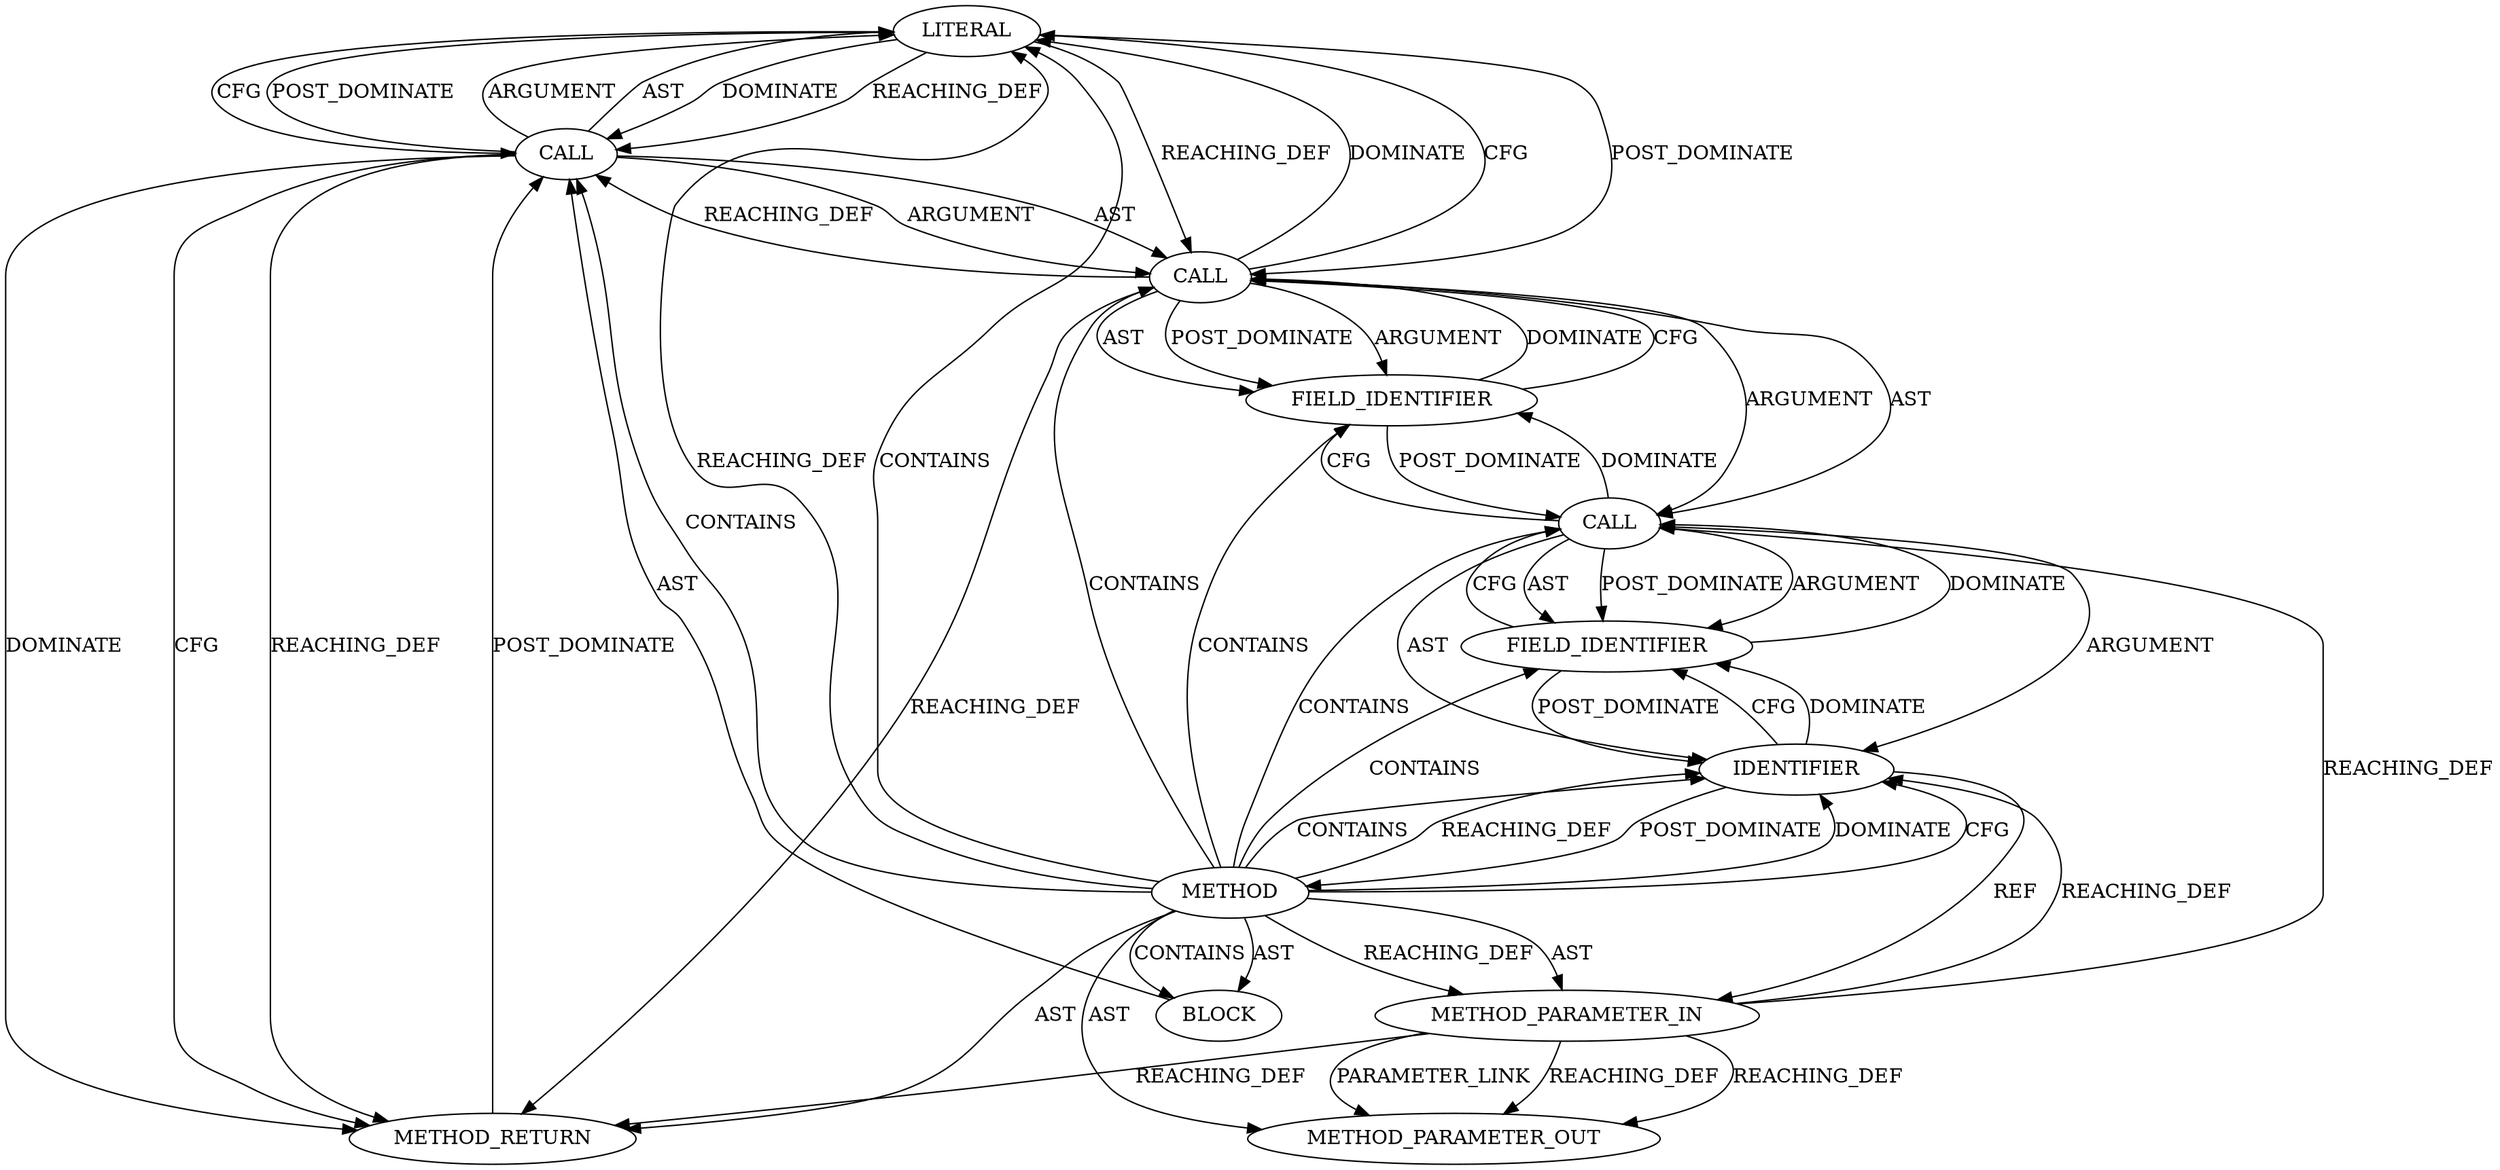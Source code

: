 digraph {
  1086 [label=LITERAL ORDER=2 ARGUMENT_INDEX=2 CODE="0" COLUMN_NUMBER=30 LINE_NUMBER=349 TYPE_FULL_NAME="int"]
  1084 [label=FIELD_IDENTIFIER ORDER=2 ARGUMENT_INDEX=2 CODE="v2" COLUMN_NUMBER=2 LINE_NUMBER=349 CANONICAL_NAME="v2"]
  13022 [label=METHOD_PARAMETER_OUT ORDER=1 CODE="struct ceph_connection *con" IS_VARIADIC=false COLUMN_NUMBER=34 LINE_NUMBER=347 TYPE_FULL_NAME="ceph_connection*" EVALUATION_STRATEGY="BY_VALUE" INDEX=1 NAME="con"]
  1077 [label=METHOD COLUMN_NUMBER=1 LINE_NUMBER=347 COLUMN_NUMBER_END=1 IS_EXTERNAL=false SIGNATURE="void clear_out_sign_kvecs (ceph_connection*)" NAME="clear_out_sign_kvecs" AST_PARENT_TYPE="TYPE_DECL" AST_PARENT_FULL_NAME="file_code_old-a282a2f-decode_preamble-528.c:<global>" ORDER=20 CODE="static void clear_out_sign_kvecs(struct ceph_connection *con)
{
	con->v2.out_sign_kvec_cnt = 0;
}" FULL_NAME="clear_out_sign_kvecs" LINE_NUMBER_END=350 FILENAME="file_code_old-a282a2f-decode_preamble-528.c"]
  1085 [label=FIELD_IDENTIFIER ORDER=2 ARGUMENT_INDEX=2 CODE="out_sign_kvec_cnt" COLUMN_NUMBER=2 LINE_NUMBER=349 CANONICAL_NAME="out_sign_kvec_cnt"]
  1078 [label=METHOD_PARAMETER_IN ORDER=1 CODE="struct ceph_connection *con" IS_VARIADIC=false COLUMN_NUMBER=34 LINE_NUMBER=347 TYPE_FULL_NAME="ceph_connection*" EVALUATION_STRATEGY="BY_VALUE" INDEX=1 NAME="con"]
  1079 [label=BLOCK ORDER=2 ARGUMENT_INDEX=-1 CODE="{
	con->v2.out_sign_kvec_cnt = 0;
}" COLUMN_NUMBER=1 LINE_NUMBER=348 TYPE_FULL_NAME="void"]
  1080 [label=CALL ORDER=1 ARGUMENT_INDEX=-1 CODE="con->v2.out_sign_kvec_cnt = 0" COLUMN_NUMBER=2 METHOD_FULL_NAME="<operator>.assignment" LINE_NUMBER=349 TYPE_FULL_NAME="<empty>" DISPATCH_TYPE="STATIC_DISPATCH" SIGNATURE="" NAME="<operator>.assignment"]
  1082 [label=CALL ORDER=1 ARGUMENT_INDEX=1 CODE="con->v2" COLUMN_NUMBER=2 METHOD_FULL_NAME="<operator>.indirectFieldAccess" LINE_NUMBER=349 TYPE_FULL_NAME="<empty>" DISPATCH_TYPE="STATIC_DISPATCH" SIGNATURE="" NAME="<operator>.indirectFieldAccess"]
  1081 [label=CALL ORDER=1 ARGUMENT_INDEX=1 CODE="con->v2.out_sign_kvec_cnt" COLUMN_NUMBER=2 METHOD_FULL_NAME="<operator>.fieldAccess" LINE_NUMBER=349 TYPE_FULL_NAME="<empty>" DISPATCH_TYPE="STATIC_DISPATCH" SIGNATURE="" NAME="<operator>.fieldAccess"]
  1087 [label=METHOD_RETURN ORDER=3 CODE="RET" COLUMN_NUMBER=1 LINE_NUMBER=347 TYPE_FULL_NAME="void" EVALUATION_STRATEGY="BY_VALUE"]
  1083 [label=IDENTIFIER ORDER=1 ARGUMENT_INDEX=1 CODE="con" COLUMN_NUMBER=2 LINE_NUMBER=349 TYPE_FULL_NAME="ceph_connection*" NAME="con"]
  1085 -> 1081 [label=DOMINATE ]
  1083 -> 1078 [label=REF ]
  1077 -> 1083 [label=DOMINATE ]
  1087 -> 1080 [label=POST_DOMINATE ]
  1080 -> 1087 [label=DOMINATE ]
  1083 -> 1084 [label=CFG ]
  1077 -> 1085 [label=CONTAINS ]
  1085 -> 1081 [label=CFG ]
  1080 -> 1086 [label=POST_DOMINATE ]
  1086 -> 1080 [label=DOMINATE ]
  1081 -> 1082 [label=ARGUMENT ]
  1086 -> 1080 [label=REACHING_DEF VARIABLE="0"]
  1078 -> 13022 [label=REACHING_DEF VARIABLE="con"]
  1078 -> 13022 [label=REACHING_DEF VARIABLE="con"]
  1077 -> 1079 [label=AST ]
  1086 -> 1081 [label=POST_DOMINATE ]
  1081 -> 1086 [label=DOMINATE ]
  1080 -> 1087 [label=CFG ]
  1077 -> 1082 [label=CONTAINS ]
  1077 -> 1078 [label=REACHING_DEF VARIABLE=""]
  1077 -> 1083 [label=CFG ]
  1081 -> 1085 [label=ARGUMENT ]
  1081 -> 1085 [label=AST ]
  1077 -> 1083 [label=CONTAINS ]
  1081 -> 1087 [label=REACHING_DEF VARIABLE="con->v2.out_sign_kvec_cnt"]
  1084 -> 1082 [label=DOMINATE ]
  1078 -> 1083 [label=REACHING_DEF VARIABLE="con"]
  1082 -> 1084 [label=AST ]
  1081 -> 1082 [label=AST ]
  1077 -> 1087 [label=AST ]
  1086 -> 1080 [label=CFG ]
  1078 -> 1087 [label=REACHING_DEF VARIABLE="con"]
  1082 -> 1085 [label=DOMINATE ]
  1083 -> 1084 [label=DOMINATE ]
  1078 -> 1082 [label=REACHING_DEF VARIABLE="con"]
  1081 -> 1086 [label=CFG ]
  1079 -> 1080 [label=AST ]
  1082 -> 1084 [label=POST_DOMINATE ]
  1081 -> 1085 [label=POST_DOMINATE ]
  1081 -> 1080 [label=REACHING_DEF VARIABLE="con->v2.out_sign_kvec_cnt"]
  1077 -> 1083 [label=REACHING_DEF VARIABLE=""]
  1084 -> 1082 [label=CFG ]
  1083 -> 1077 [label=POST_DOMINATE ]
  1077 -> 1086 [label=CONTAINS ]
  1082 -> 1083 [label=ARGUMENT ]
  1080 -> 1081 [label=ARGUMENT ]
  1077 -> 1084 [label=CONTAINS ]
  1077 -> 1086 [label=REACHING_DEF VARIABLE=""]
  1086 -> 1081 [label=REACHING_DEF VARIABLE="0"]
  1082 -> 1085 [label=CFG ]
  1080 -> 1086 [label=ARGUMENT ]
  1085 -> 1082 [label=POST_DOMINATE ]
  1080 -> 1086 [label=AST ]
  1077 -> 1080 [label=CONTAINS ]
  1082 -> 1084 [label=ARGUMENT ]
  1077 -> 1078 [label=AST ]
  1080 -> 1081 [label=AST ]
  1077 -> 1081 [label=CONTAINS ]
  1077 -> 13022 [label=AST ]
  1077 -> 1079 [label=CONTAINS ]
  1084 -> 1083 [label=POST_DOMINATE ]
  1078 -> 13022 [label=PARAMETER_LINK ]
  1080 -> 1087 [label=REACHING_DEF VARIABLE="con->v2.out_sign_kvec_cnt = 0"]
  1082 -> 1083 [label=AST ]
}
